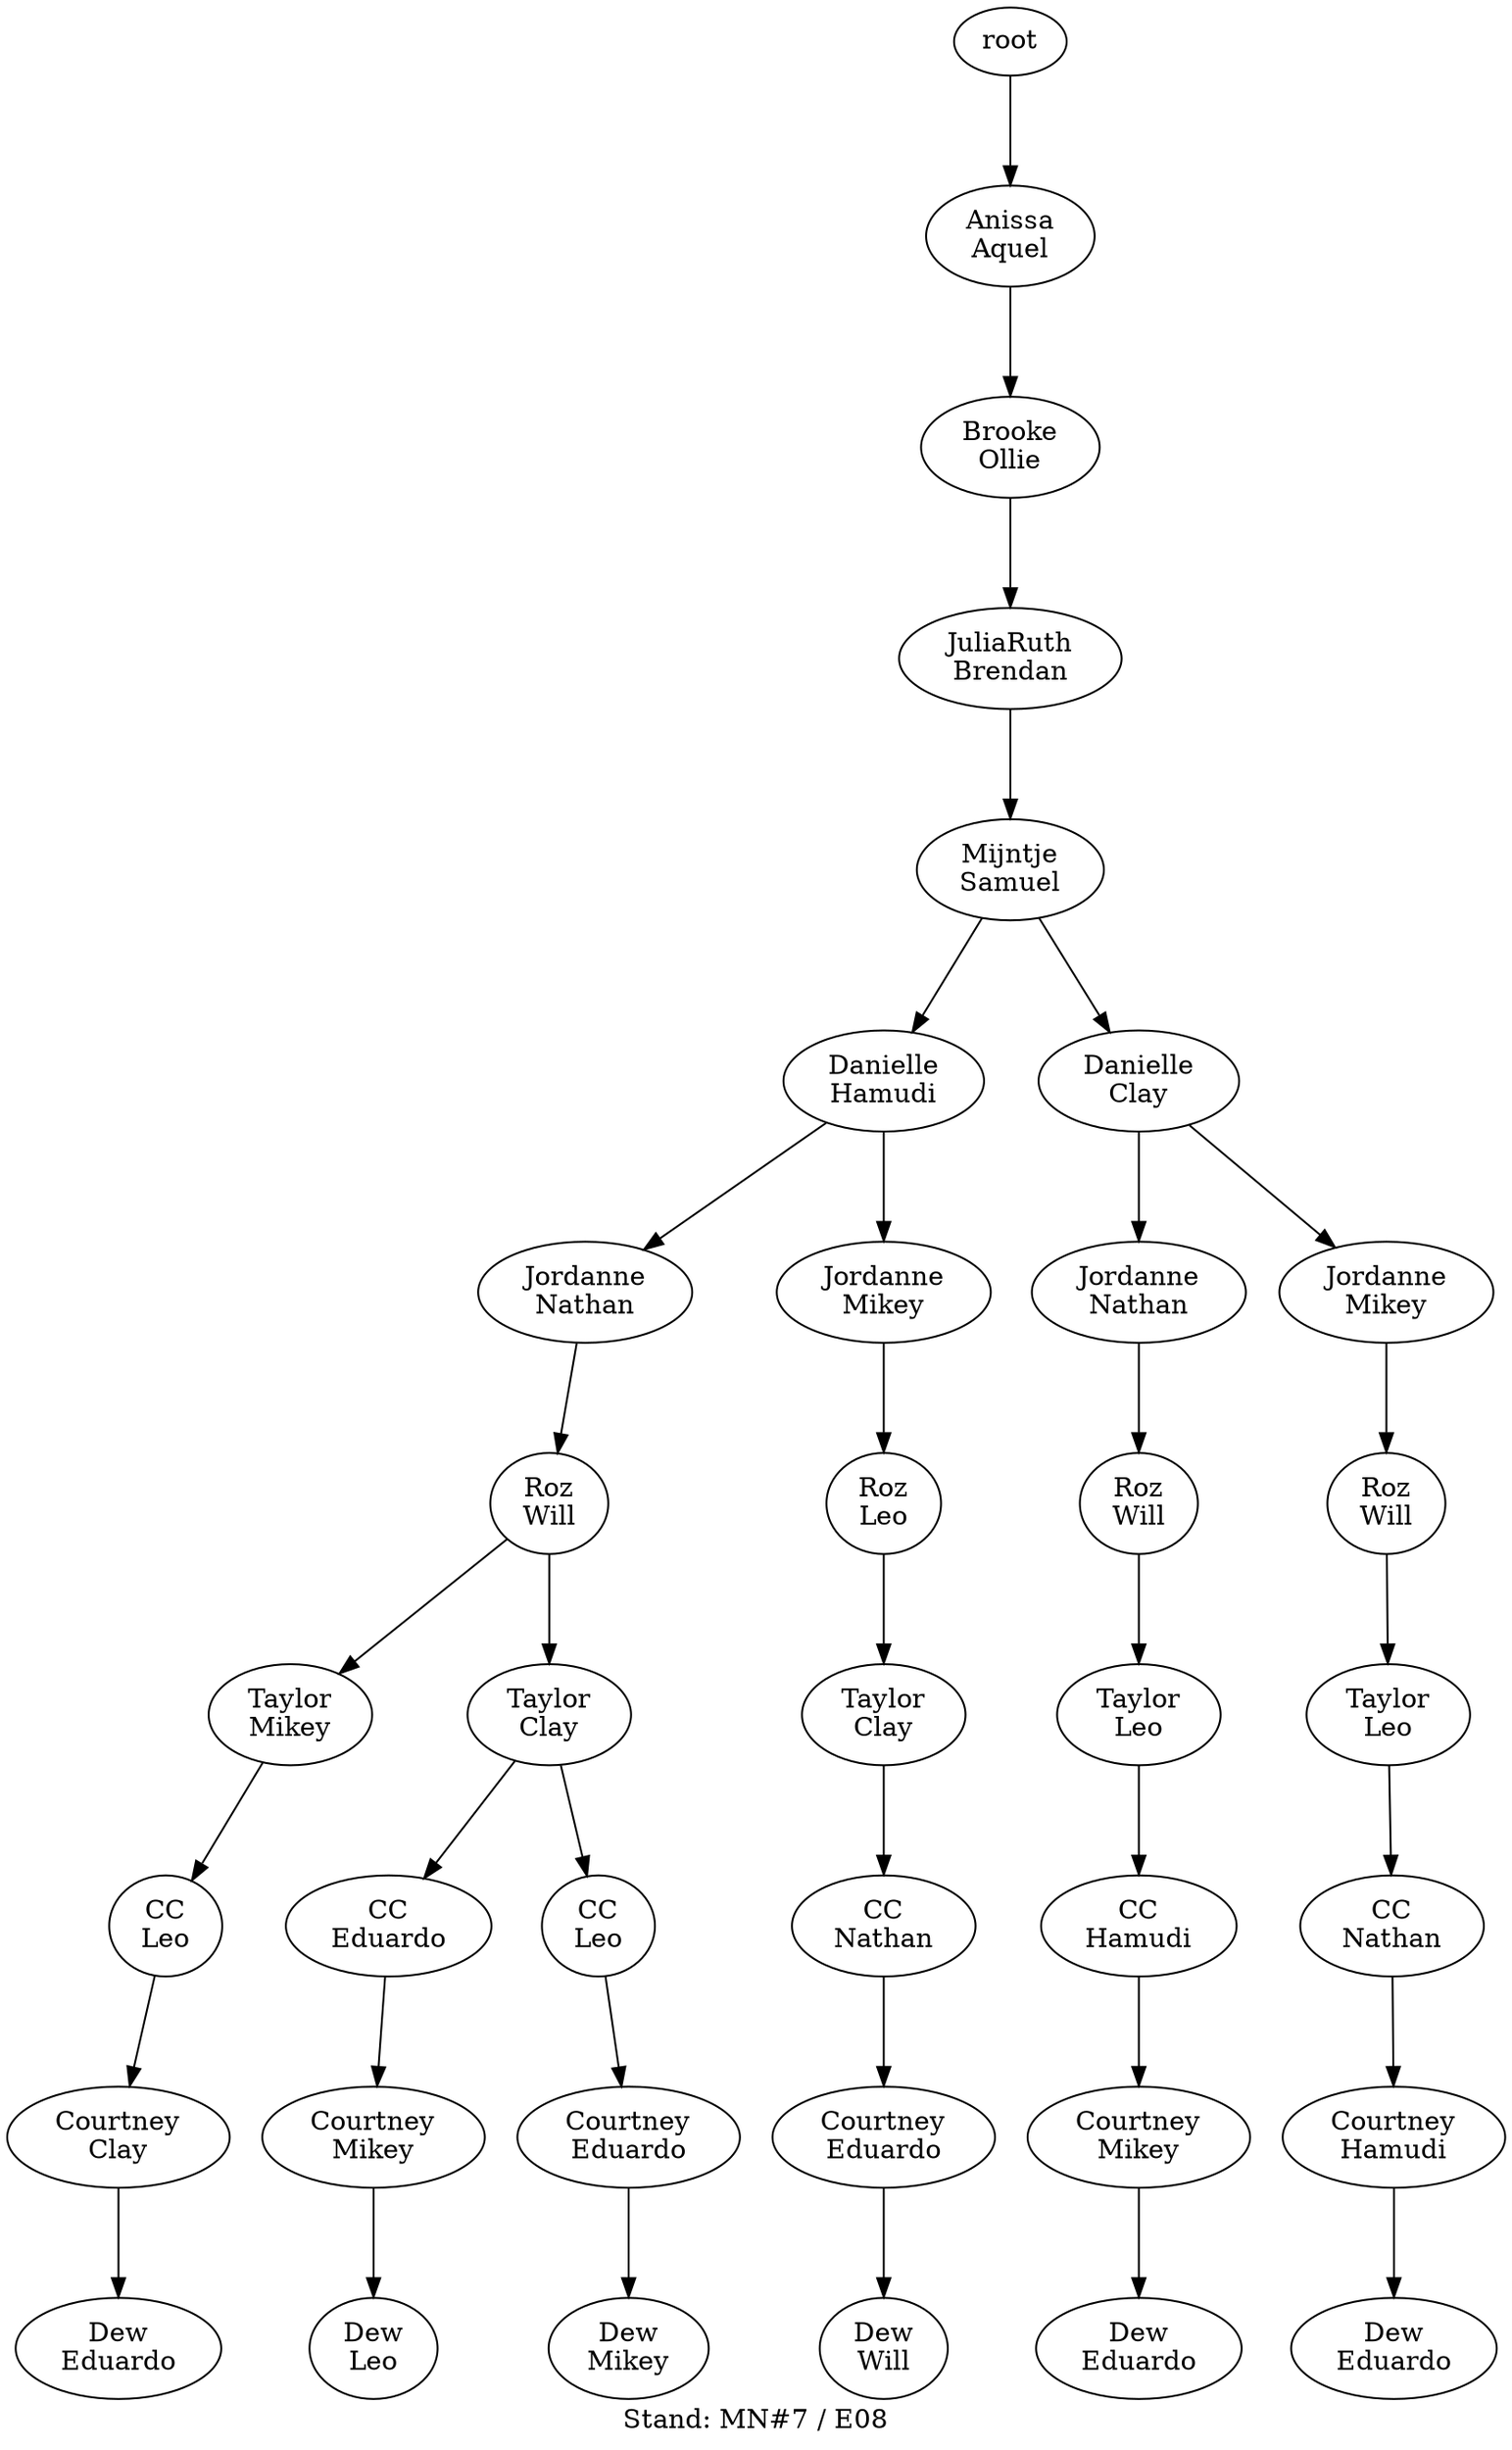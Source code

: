 digraph D { labelloc="b"; label="Stand: MN#7 / E08"; ranksep=0.8;
"root/0"[label="Anissa\nAquel"]
"root" -> "root/0";
"root/0/8"[label="Brooke\nOllie"]
"root/0" -> "root/0/8";
"root/0/8/1"[label="JuliaRuth\nBrendan"]
"root/0/8" -> "root/0/8/1";
"root/0/8/1/9"[label="Mijntje\nSamuel"]
"root/0/8/1" -> "root/0/8/1/9";
"root/0/8/1/9/4"[label="Danielle\nHamudi"]
"root/0/8/1/9" -> "root/0/8/1/9/4";
"root/0/8/1/9/4/7"[label="Jordanne\nNathan"]
"root/0/8/1/9/4" -> "root/0/8/1/9/4/7";
"root/0/8/1/9/4/7/10"[label="Roz\nWill"]
"root/0/8/1/9/4/7" -> "root/0/8/1/9/4/7/10";
"root/0/8/1/9/4/7/10/6"[label="Taylor\nMikey"]
"root/0/8/1/9/4/7/10" -> "root/0/8/1/9/4/7/10/6";
"root/0/8/1/9/4/7/10/6/5"[label="CC\nLeo"]
"root/0/8/1/9/4/7/10/6" -> "root/0/8/1/9/4/7/10/6/5";
"root/0/8/1/9/4/7/10/6/5/2"[label="Courtney\nClay"]
"root/0/8/1/9/4/7/10/6/5" -> "root/0/8/1/9/4/7/10/6/5/2";
"root/0/8/1/9/4/7/10/6/5/2/3"[label="Dew\nEduardo"]
"root/0/8/1/9/4/7/10/6/5/2" -> "root/0/8/1/9/4/7/10/6/5/2/3";
"root/0/8/1/9/2"[label="Danielle\nClay"]
"root/0/8/1/9" -> "root/0/8/1/9/2";
"root/0/8/1/9/2/7"[label="Jordanne\nNathan"]
"root/0/8/1/9/2" -> "root/0/8/1/9/2/7";
"root/0/8/1/9/2/7/10"[label="Roz\nWill"]
"root/0/8/1/9/2/7" -> "root/0/8/1/9/2/7/10";
"root/0/8/1/9/2/7/10/5"[label="Taylor\nLeo"]
"root/0/8/1/9/2/7/10" -> "root/0/8/1/9/2/7/10/5";
"root/0/8/1/9/2/7/10/5/4"[label="CC\nHamudi"]
"root/0/8/1/9/2/7/10/5" -> "root/0/8/1/9/2/7/10/5/4";
"root/0/8/1/9/2/7/10/5/4/6"[label="Courtney\nMikey"]
"root/0/8/1/9/2/7/10/5/4" -> "root/0/8/1/9/2/7/10/5/4/6";
"root/0/8/1/9/2/7/10/5/4/6/3"[label="Dew\nEduardo"]
"root/0/8/1/9/2/7/10/5/4/6" -> "root/0/8/1/9/2/7/10/5/4/6/3";
"root/0/8/1/9/2/6"[label="Jordanne\nMikey"]
"root/0/8/1/9/2" -> "root/0/8/1/9/2/6";
"root/0/8/1/9/2/6/10"[label="Roz\nWill"]
"root/0/8/1/9/2/6" -> "root/0/8/1/9/2/6/10";
"root/0/8/1/9/2/6/10/5"[label="Taylor\nLeo"]
"root/0/8/1/9/2/6/10" -> "root/0/8/1/9/2/6/10/5";
"root/0/8/1/9/2/6/10/5/7"[label="CC\nNathan"]
"root/0/8/1/9/2/6/10/5" -> "root/0/8/1/9/2/6/10/5/7";
"root/0/8/1/9/2/6/10/5/7/4"[label="Courtney\nHamudi"]
"root/0/8/1/9/2/6/10/5/7" -> "root/0/8/1/9/2/6/10/5/7/4";
"root/0/8/1/9/2/6/10/5/7/4/3"[label="Dew\nEduardo"]
"root/0/8/1/9/2/6/10/5/7/4" -> "root/0/8/1/9/2/6/10/5/7/4/3";
"root/0/8/1/9/4/6"[label="Jordanne\nMikey"]
"root/0/8/1/9/4" -> "root/0/8/1/9/4/6";
"root/0/8/1/9/4/6/5"[label="Roz\nLeo"]
"root/0/8/1/9/4/6" -> "root/0/8/1/9/4/6/5";
"root/0/8/1/9/4/6/5/2"[label="Taylor\nClay"]
"root/0/8/1/9/4/6/5" -> "root/0/8/1/9/4/6/5/2";
"root/0/8/1/9/4/6/5/2/7"[label="CC\nNathan"]
"root/0/8/1/9/4/6/5/2" -> "root/0/8/1/9/4/6/5/2/7";
"root/0/8/1/9/4/6/5/2/7/3"[label="Courtney\nEduardo"]
"root/0/8/1/9/4/6/5/2/7" -> "root/0/8/1/9/4/6/5/2/7/3";
"root/0/8/1/9/4/6/5/2/7/3/10"[label="Dew\nWill"]
"root/0/8/1/9/4/6/5/2/7/3" -> "root/0/8/1/9/4/6/5/2/7/3/10";
"root/0/8/1/9/4/7/10/2"[label="Taylor\nClay"]
"root/0/8/1/9/4/7/10" -> "root/0/8/1/9/4/7/10/2";
"root/0/8/1/9/4/7/10/2/3"[label="CC\nEduardo"]
"root/0/8/1/9/4/7/10/2" -> "root/0/8/1/9/4/7/10/2/3";
"root/0/8/1/9/4/7/10/2/3/6"[label="Courtney\nMikey"]
"root/0/8/1/9/4/7/10/2/3" -> "root/0/8/1/9/4/7/10/2/3/6";
"root/0/8/1/9/4/7/10/2/3/6/5"[label="Dew\nLeo"]
"root/0/8/1/9/4/7/10/2/3/6" -> "root/0/8/1/9/4/7/10/2/3/6/5";
"root/0/8/1/9/4/7/10/2/5"[label="CC\nLeo"]
"root/0/8/1/9/4/7/10/2" -> "root/0/8/1/9/4/7/10/2/5";
"root/0/8/1/9/4/7/10/2/5/3"[label="Courtney\nEduardo"]
"root/0/8/1/9/4/7/10/2/5" -> "root/0/8/1/9/4/7/10/2/5/3";
"root/0/8/1/9/4/7/10/2/5/3/6"[label="Dew\nMikey"]
"root/0/8/1/9/4/7/10/2/5/3" -> "root/0/8/1/9/4/7/10/2/5/3/6";
}
